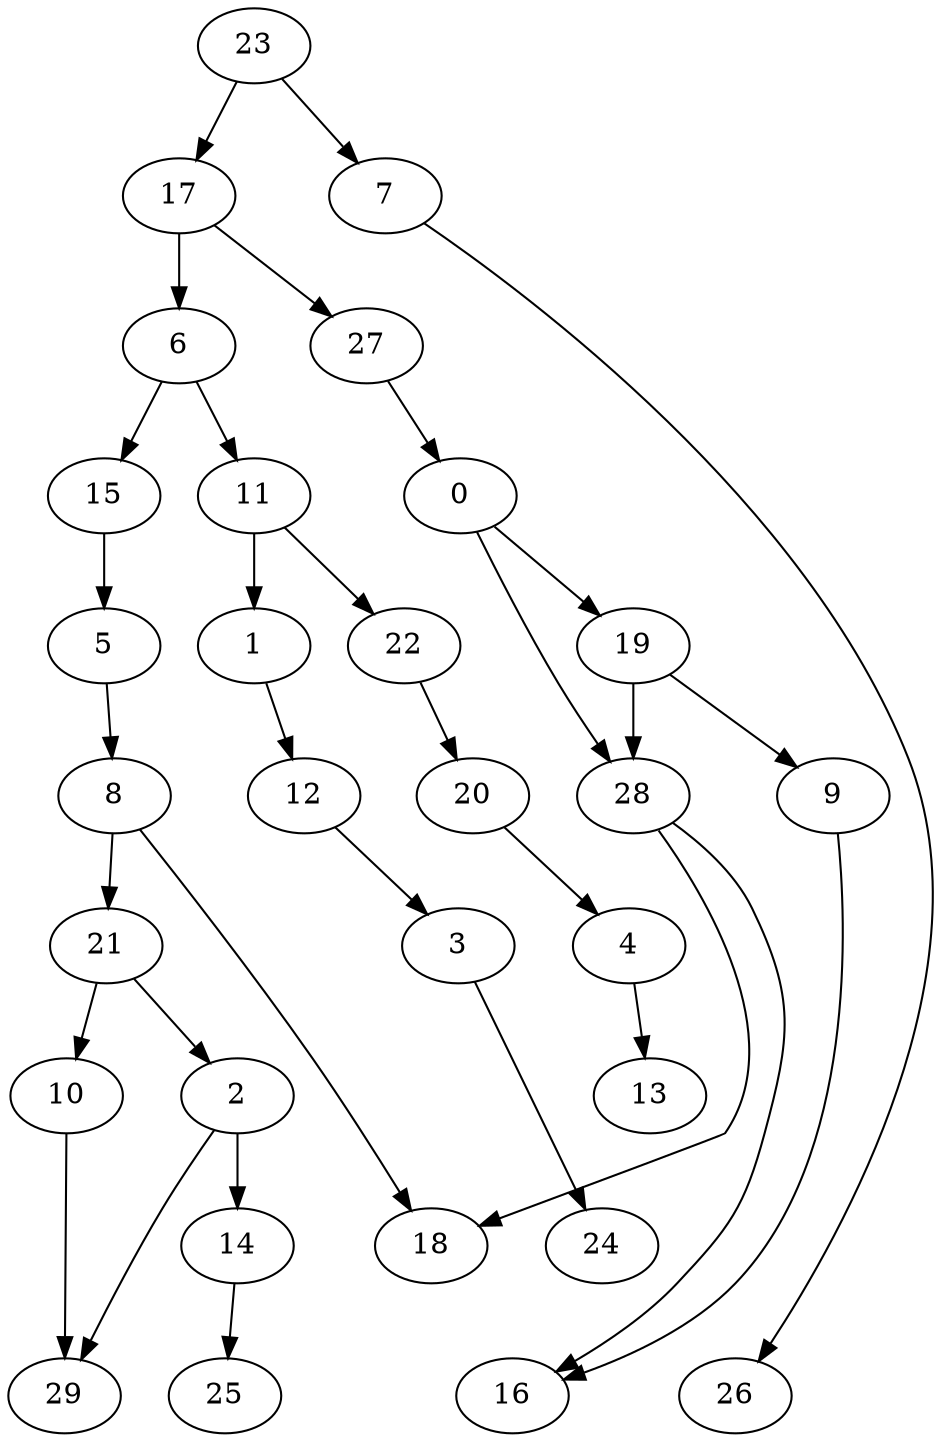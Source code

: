 digraph G {
    0;
    19;
    28;
    9;
    18;
    16;
    1;
    12;
    3;
    24;
    2;
    14;
    29;
    25;
    4;
    13;
    5;
    8;
    21;
    10;
    6;
    11;
    15;
    22;
    20;
    7;
    26;
    17;
    27;
    23;
    0 -> 19 [weight=0];
    0 -> 28 [weight=0];
    19 -> 9 [weight=0];
    19 -> 28 [weight=1];
    28 -> 18 [weight=0];
    28 -> 16 [weight=0];
    9 -> 16 [weight=0];
    1 -> 12 [weight=0];
    12 -> 3 [weight=0];
    3 -> 24 [weight=0];
    2 -> 14 [weight=1];
    2 -> 29 [weight=0];
    14 -> 25 [weight=0];
    4 -> 13 [weight=0];
    5 -> 8 [weight=0];
    8 -> 18 [weight=0];
    8 -> 21 [weight=0];
    21 -> 2 [weight=0];
    21 -> 10 [weight=0];
    10 -> 29 [weight=0];
    6 -> 11 [weight=0];
    6 -> 15 [weight=0];
    11 -> 1 [weight=0];
    11 -> 22 [weight=0];
    15 -> 5 [weight=0];
    22 -> 20 [weight=0];
    20 -> 4 [weight=0];
    7 -> 26 [weight=0];
    17 -> 6 [weight=2];
    17 -> 27 [weight=0];
    27 -> 0 [weight=0];
    23 -> 7 [weight=0];
    23 -> 17 [weight=0];
}
